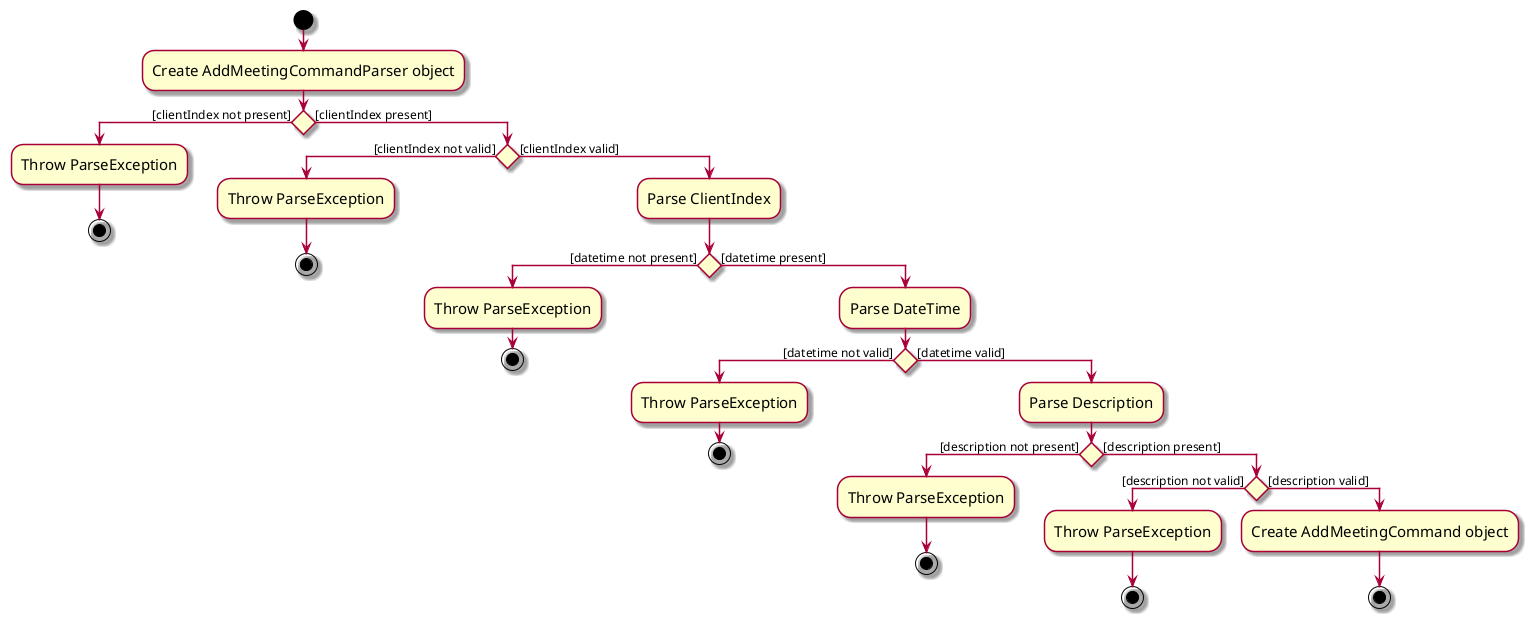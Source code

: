 @startuml
skin rose
skinparam ActivityFontSize 15
skinparam ArrowFontSize 12
start
:Create AddMeetingCommandParser object;

if () then ([clientIndex not present])
     :Throw ParseException;
     stop
else ([clientIndex present])
    if () then ([clientIndex not valid])
        :Throw ParseException;
        stop
    else ([clientIndex valid])
        :Parse ClientIndex;
        if () then ([datetime not present])
            :Throw ParseException;
            stop
        else ([datetime present])
            :Parse DateTime;
            if () then ([datetime not valid])
                :Throw ParseException;
                stop
            else ([datetime valid])
                :Parse Description;
                if () then ([description not present])
                    :Throw ParseException;
                    stop
                else ([description present])
                   if () then ([description not valid])
                        :Throw ParseException;
                        stop
                    else ([description valid])
                        :Create AddMeetingCommand object;
                        stop

endif
@enduml
